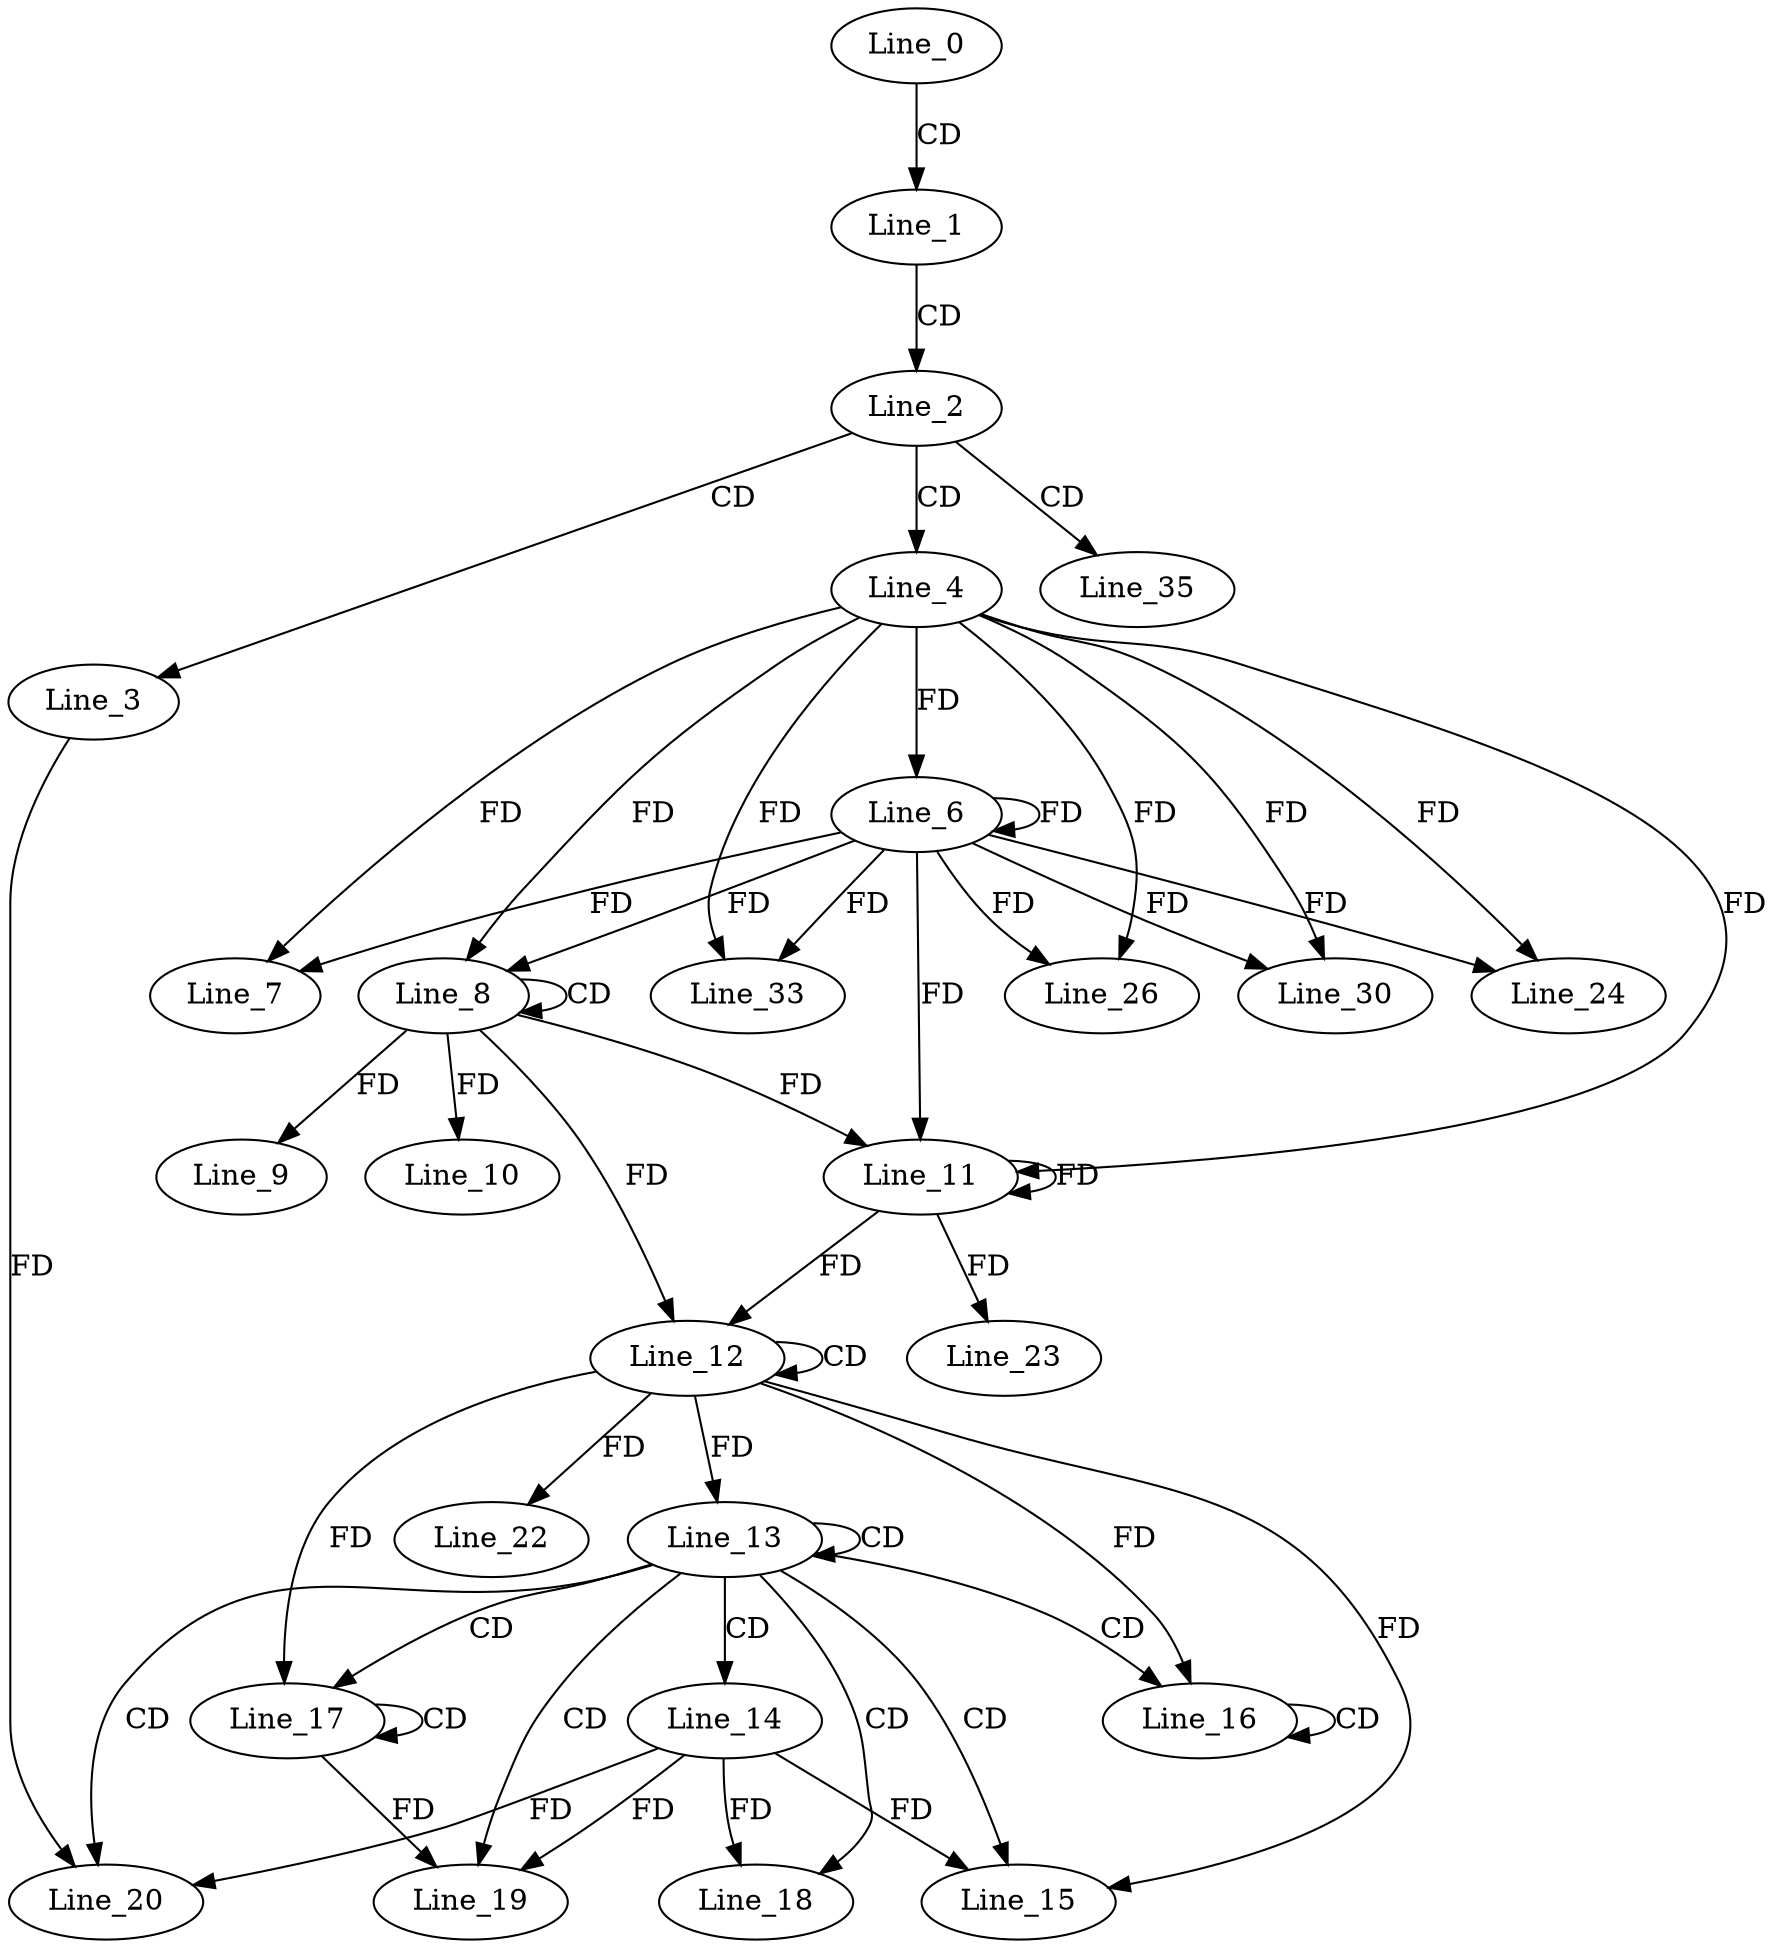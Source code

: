 digraph G {
  Line_0;
  Line_1;
  Line_2;
  Line_3;
  Line_4;
  Line_6;
  Line_6;
  Line_7;
  Line_8;
  Line_8;
  Line_9;
  Line_10;
  Line_11;
  Line_11;
  Line_12;
  Line_12;
  Line_13;
  Line_13;
  Line_14;
  Line_15;
  Line_15;
  Line_16;
  Line_16;
  Line_17;
  Line_17;
  Line_18;
  Line_19;
  Line_20;
  Line_22;
  Line_23;
  Line_24;
  Line_26;
  Line_30;
  Line_33;
  Line_35;
  Line_0 -> Line_1 [ label="CD" ];
  Line_1 -> Line_2 [ label="CD" ];
  Line_2 -> Line_3 [ label="CD" ];
  Line_2 -> Line_4 [ label="CD" ];
  Line_4 -> Line_6 [ label="FD" ];
  Line_6 -> Line_6 [ label="FD" ];
  Line_4 -> Line_7 [ label="FD" ];
  Line_6 -> Line_7 [ label="FD" ];
  Line_8 -> Line_8 [ label="CD" ];
  Line_4 -> Line_8 [ label="FD" ];
  Line_6 -> Line_8 [ label="FD" ];
  Line_8 -> Line_9 [ label="FD" ];
  Line_8 -> Line_10 [ label="FD" ];
  Line_8 -> Line_11 [ label="FD" ];
  Line_11 -> Line_11 [ label="FD" ];
  Line_4 -> Line_11 [ label="FD" ];
  Line_6 -> Line_11 [ label="FD" ];
  Line_12 -> Line_12 [ label="CD" ];
  Line_8 -> Line_12 [ label="FD" ];
  Line_11 -> Line_12 [ label="FD" ];
  Line_13 -> Line_13 [ label="CD" ];
  Line_12 -> Line_13 [ label="FD" ];
  Line_13 -> Line_14 [ label="CD" ];
  Line_13 -> Line_15 [ label="CD" ];
  Line_14 -> Line_15 [ label="FD" ];
  Line_12 -> Line_15 [ label="FD" ];
  Line_13 -> Line_16 [ label="CD" ];
  Line_16 -> Line_16 [ label="CD" ];
  Line_12 -> Line_16 [ label="FD" ];
  Line_13 -> Line_17 [ label="CD" ];
  Line_17 -> Line_17 [ label="CD" ];
  Line_12 -> Line_17 [ label="FD" ];
  Line_13 -> Line_18 [ label="CD" ];
  Line_14 -> Line_18 [ label="FD" ];
  Line_13 -> Line_19 [ label="CD" ];
  Line_14 -> Line_19 [ label="FD" ];
  Line_17 -> Line_19 [ label="FD" ];
  Line_13 -> Line_20 [ label="CD" ];
  Line_3 -> Line_20 [ label="FD" ];
  Line_14 -> Line_20 [ label="FD" ];
  Line_12 -> Line_22 [ label="FD" ];
  Line_11 -> Line_23 [ label="FD" ];
  Line_4 -> Line_24 [ label="FD" ];
  Line_6 -> Line_24 [ label="FD" ];
  Line_4 -> Line_26 [ label="FD" ];
  Line_6 -> Line_26 [ label="FD" ];
  Line_4 -> Line_30 [ label="FD" ];
  Line_6 -> Line_30 [ label="FD" ];
  Line_4 -> Line_33 [ label="FD" ];
  Line_6 -> Line_33 [ label="FD" ];
  Line_2 -> Line_35 [ label="CD" ];
}
